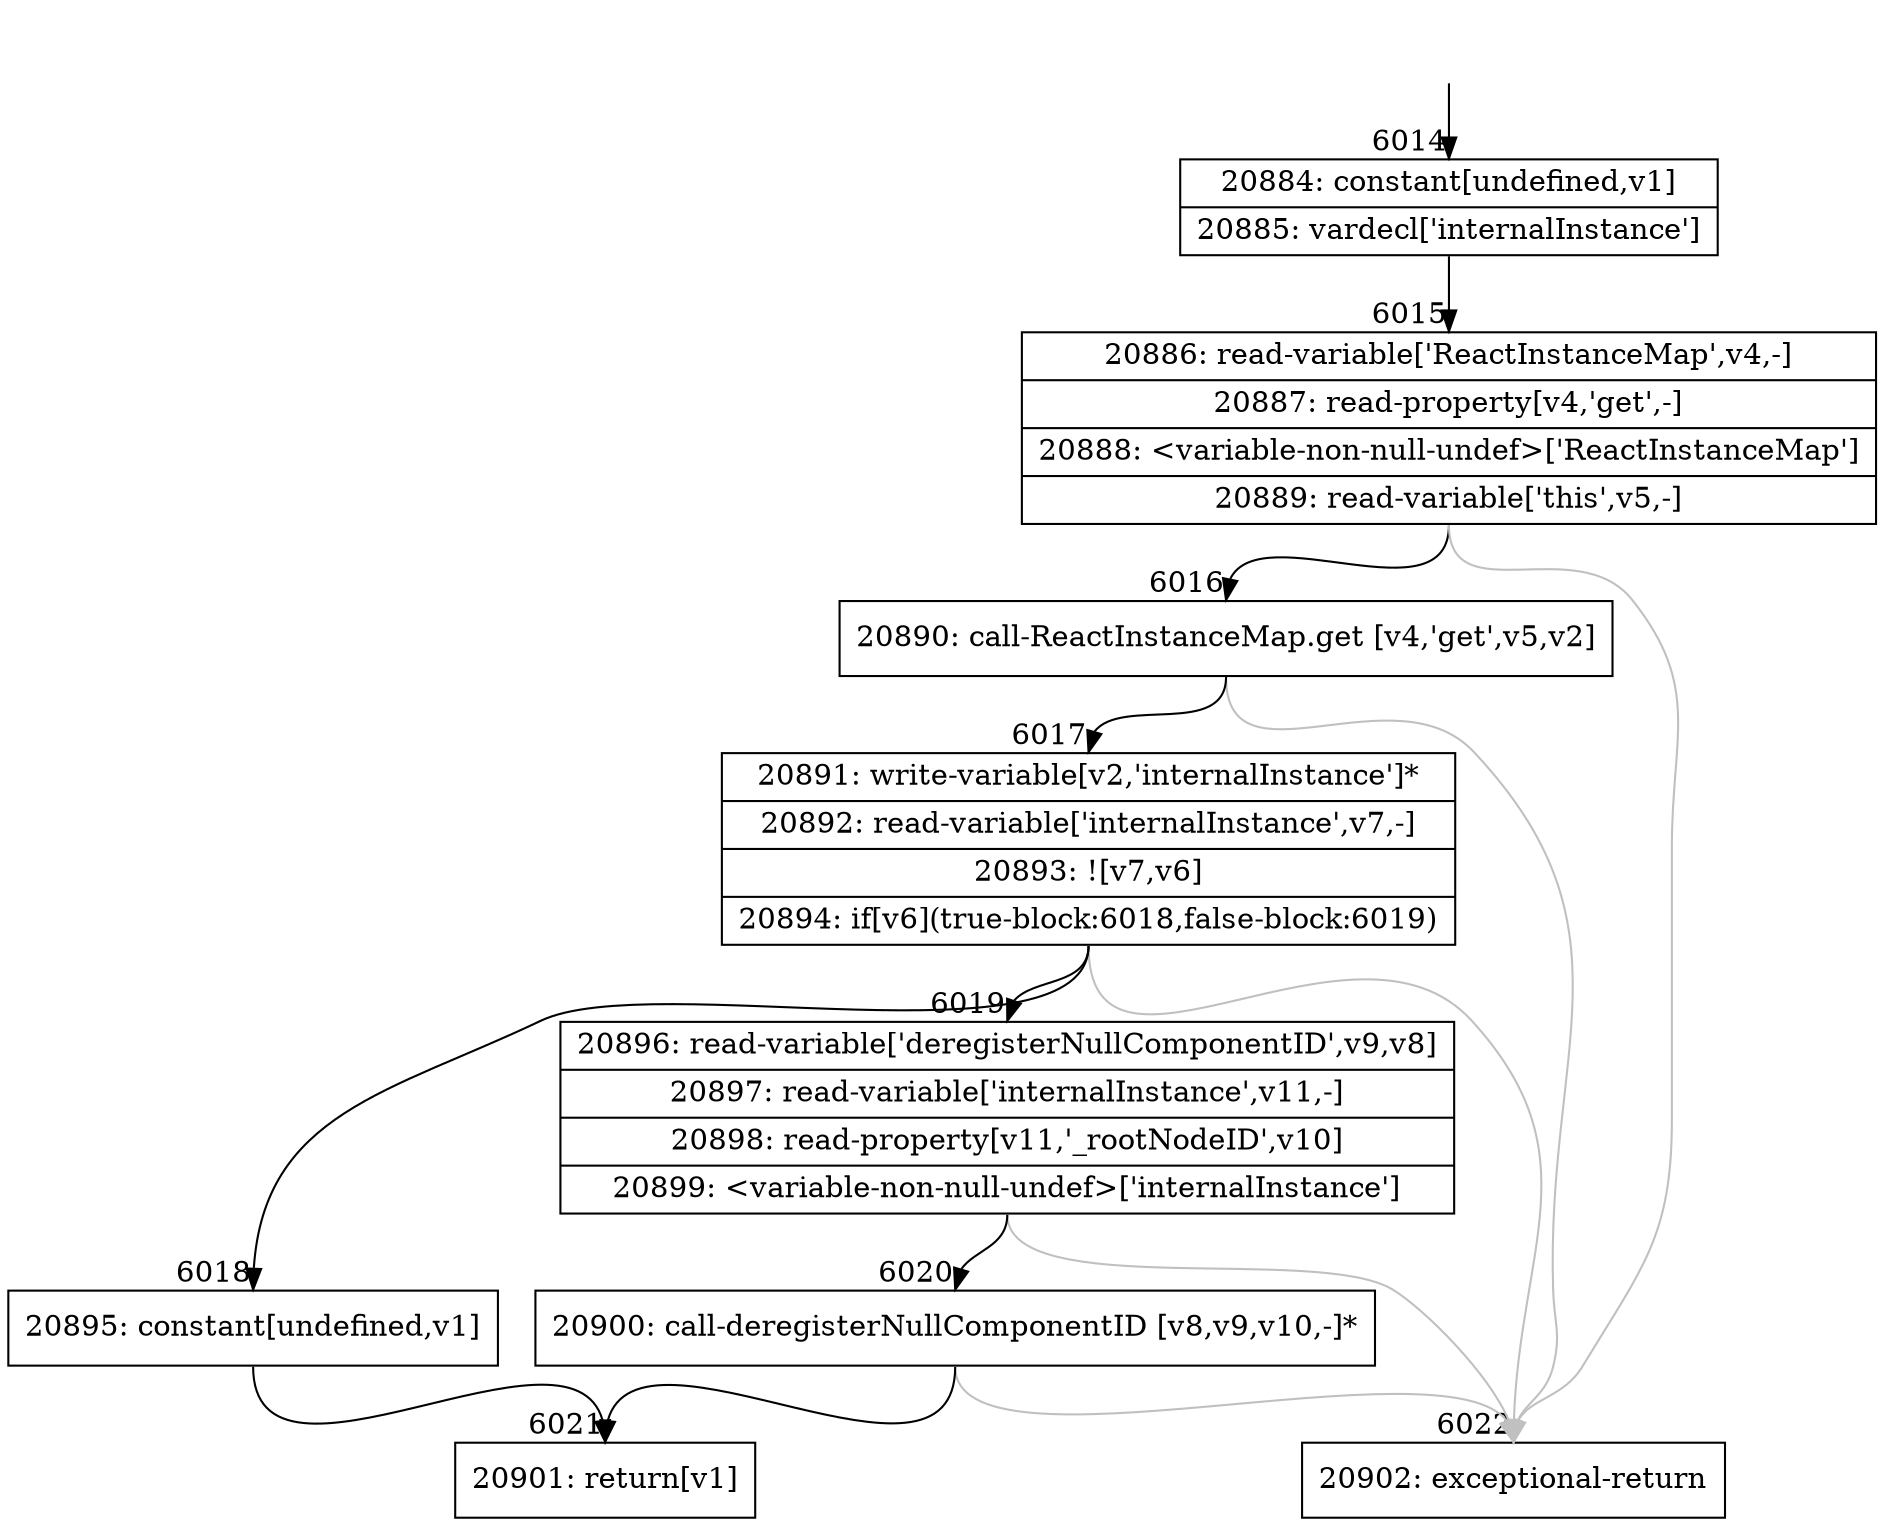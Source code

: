 digraph {
rankdir="TD"
BB_entry403[shape=none,label=""];
BB_entry403 -> BB6014 [tailport=s, headport=n, headlabel="    6014"]
BB6014 [shape=record label="{20884: constant[undefined,v1]|20885: vardecl['internalInstance']}" ] 
BB6014 -> BB6015 [tailport=s, headport=n, headlabel="      6015"]
BB6015 [shape=record label="{20886: read-variable['ReactInstanceMap',v4,-]|20887: read-property[v4,'get',-]|20888: \<variable-non-null-undef\>['ReactInstanceMap']|20889: read-variable['this',v5,-]}" ] 
BB6015 -> BB6016 [tailport=s, headport=n, headlabel="      6016"]
BB6015 -> BB6022 [tailport=s, headport=n, color=gray, headlabel="      6022"]
BB6016 [shape=record label="{20890: call-ReactInstanceMap.get [v4,'get',v5,v2]}" ] 
BB6016 -> BB6017 [tailport=s, headport=n, headlabel="      6017"]
BB6016 -> BB6022 [tailport=s, headport=n, color=gray]
BB6017 [shape=record label="{20891: write-variable[v2,'internalInstance']*|20892: read-variable['internalInstance',v7,-]|20893: ![v7,v6]|20894: if[v6](true-block:6018,false-block:6019)}" ] 
BB6017 -> BB6018 [tailport=s, headport=n, headlabel="      6018"]
BB6017 -> BB6019 [tailport=s, headport=n, headlabel="      6019"]
BB6017 -> BB6022 [tailport=s, headport=n, color=gray]
BB6018 [shape=record label="{20895: constant[undefined,v1]}" ] 
BB6018 -> BB6021 [tailport=s, headport=n, headlabel="      6021"]
BB6019 [shape=record label="{20896: read-variable['deregisterNullComponentID',v9,v8]|20897: read-variable['internalInstance',v11,-]|20898: read-property[v11,'_rootNodeID',v10]|20899: \<variable-non-null-undef\>['internalInstance']}" ] 
BB6019 -> BB6020 [tailport=s, headport=n, headlabel="      6020"]
BB6019 -> BB6022 [tailport=s, headport=n, color=gray]
BB6020 [shape=record label="{20900: call-deregisterNullComponentID [v8,v9,v10,-]*}" ] 
BB6020 -> BB6021 [tailport=s, headport=n]
BB6020 -> BB6022 [tailport=s, headport=n, color=gray]
BB6021 [shape=record label="{20901: return[v1]}" ] 
BB6022 [shape=record label="{20902: exceptional-return}" ] 
//#$~ 10652
}
